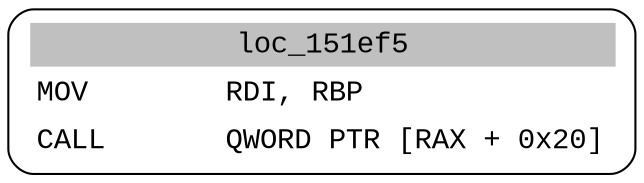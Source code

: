 digraph asm_graph {
1941 [
shape="Mrecord" fontname="Courier New"label =<<table border="0" cellborder="0" cellpadding="3"><tr><td align="center" colspan="2" bgcolor="grey">loc_151ef5</td></tr><tr><td align="left">MOV        RDI, RBP</td></tr><tr><td align="left">CALL       QWORD PTR [RAX + 0x20]</td></tr></table>> ];
}